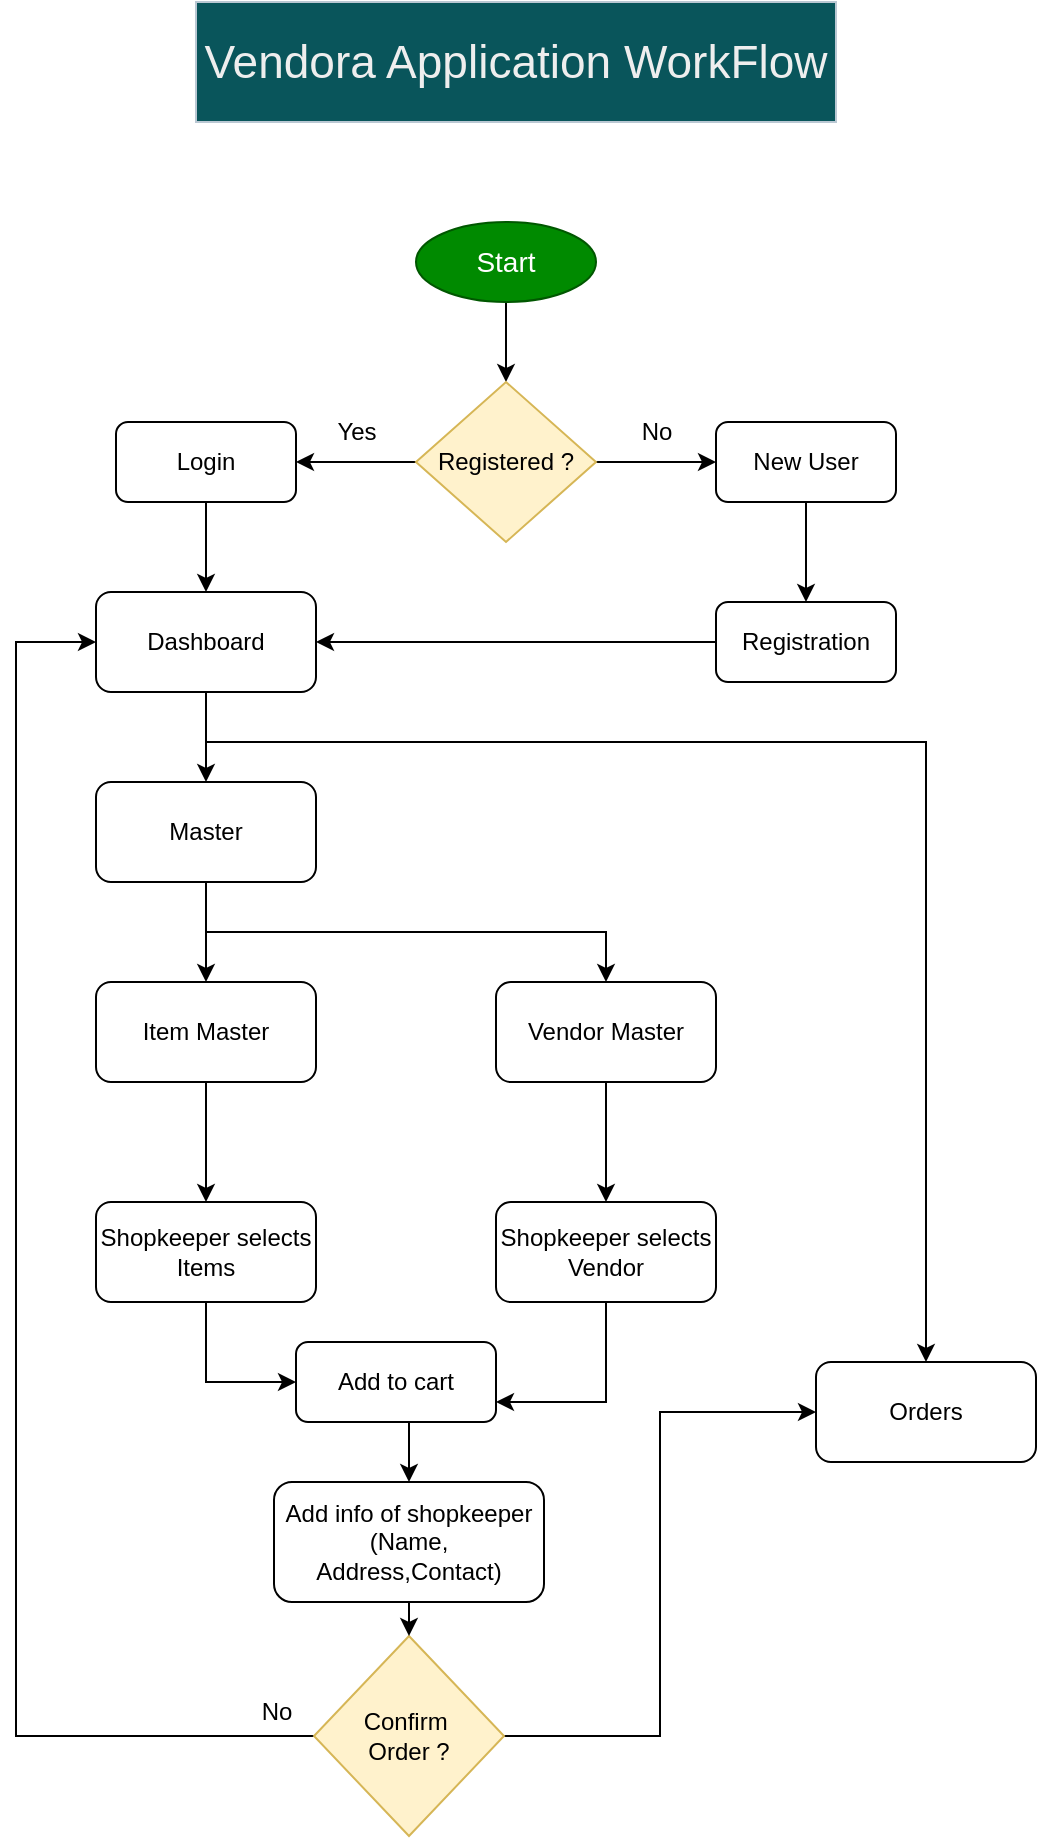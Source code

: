 <mxfile version="24.9.2">
  <diagram id="C5RBs43oDa-KdzZeNtuy" name="Page-1">
    <mxGraphModel dx="934" dy="485" grid="1" gridSize="10" guides="1" tooltips="1" connect="1" arrows="1" fold="1" page="1" pageScale="1" pageWidth="1169" pageHeight="1654" background="none" math="0" shadow="0">
      <root>
        <mxCell id="WIyWlLk6GJQsqaUBKTNV-0" />
        <mxCell id="WIyWlLk6GJQsqaUBKTNV-1" parent="WIyWlLk6GJQsqaUBKTNV-0" />
        <mxCell id="H0ZH2b96q6sk3cJOSCIK-0" value="&lt;font style=&quot;font-size: 23px;&quot;&gt;Vendora Application WorkFlow&lt;/font&gt;" style="rounded=0;whiteSpace=wrap;html=1;labelBackgroundColor=none;fillColor=#09555B;strokeColor=#BAC8D3;fontColor=#EEEEEE;" parent="WIyWlLk6GJQsqaUBKTNV-1" vertex="1">
          <mxGeometry x="430" y="10" width="320" height="60" as="geometry" />
        </mxCell>
        <mxCell id="k7PWy4P7F-KXpjFMV805-2" style="edgeStyle=orthogonalEdgeStyle;rounded=0;orthogonalLoop=1;jettySize=auto;html=1;exitX=0.5;exitY=1;exitDx=0;exitDy=0;entryX=0.5;entryY=0;entryDx=0;entryDy=0;" parent="WIyWlLk6GJQsqaUBKTNV-1" source="k7PWy4P7F-KXpjFMV805-0" target="k7PWy4P7F-KXpjFMV805-1" edge="1">
          <mxGeometry relative="1" as="geometry" />
        </mxCell>
        <mxCell id="k7PWy4P7F-KXpjFMV805-0" value="&lt;font style=&quot;font-size: 14px;&quot;&gt;Start&lt;/font&gt;" style="ellipse;whiteSpace=wrap;html=1;fillColor=#008a00;strokeColor=#005700;fontColor=#ffffff;" parent="WIyWlLk6GJQsqaUBKTNV-1" vertex="1">
          <mxGeometry x="540" y="120" width="90" height="40" as="geometry" />
        </mxCell>
        <mxCell id="k7PWy4P7F-KXpjFMV805-5" style="edgeStyle=orthogonalEdgeStyle;rounded=0;orthogonalLoop=1;jettySize=auto;html=1;exitX=0;exitY=0.5;exitDx=0;exitDy=0;entryX=1;entryY=0.5;entryDx=0;entryDy=0;" parent="WIyWlLk6GJQsqaUBKTNV-1" source="k7PWy4P7F-KXpjFMV805-1" target="k7PWy4P7F-KXpjFMV805-3" edge="1">
          <mxGeometry relative="1" as="geometry" />
        </mxCell>
        <mxCell id="k7PWy4P7F-KXpjFMV805-6" style="edgeStyle=orthogonalEdgeStyle;rounded=0;orthogonalLoop=1;jettySize=auto;html=1;exitX=1;exitY=0.5;exitDx=0;exitDy=0;entryX=0;entryY=0.5;entryDx=0;entryDy=0;" parent="WIyWlLk6GJQsqaUBKTNV-1" source="k7PWy4P7F-KXpjFMV805-1" target="k7PWy4P7F-KXpjFMV805-4" edge="1">
          <mxGeometry relative="1" as="geometry" />
        </mxCell>
        <mxCell id="k7PWy4P7F-KXpjFMV805-1" value="Registered ?" style="rhombus;whiteSpace=wrap;html=1;fillColor=#fff2cc;strokeColor=#d6b656;" parent="WIyWlLk6GJQsqaUBKTNV-1" vertex="1">
          <mxGeometry x="540" y="200" width="90" height="80" as="geometry" />
        </mxCell>
        <mxCell id="mg_qh-bY2OpJn6G6VID9-0" style="edgeStyle=orthogonalEdgeStyle;rounded=0;orthogonalLoop=1;jettySize=auto;html=1;exitX=0.5;exitY=1;exitDx=0;exitDy=0;entryX=0.5;entryY=0;entryDx=0;entryDy=0;" edge="1" parent="WIyWlLk6GJQsqaUBKTNV-1" source="k7PWy4P7F-KXpjFMV805-3" target="k7PWy4P7F-KXpjFMV805-12">
          <mxGeometry relative="1" as="geometry" />
        </mxCell>
        <mxCell id="k7PWy4P7F-KXpjFMV805-3" value="Login" style="rounded=1;whiteSpace=wrap;html=1;" parent="WIyWlLk6GJQsqaUBKTNV-1" vertex="1">
          <mxGeometry x="390" y="220" width="90" height="40" as="geometry" />
        </mxCell>
        <mxCell id="k7PWy4P7F-KXpjFMV805-11" style="edgeStyle=orthogonalEdgeStyle;rounded=0;orthogonalLoop=1;jettySize=auto;html=1;exitX=0.5;exitY=1;exitDx=0;exitDy=0;entryX=0.5;entryY=0;entryDx=0;entryDy=0;" parent="WIyWlLk6GJQsqaUBKTNV-1" source="k7PWy4P7F-KXpjFMV805-4" target="k7PWy4P7F-KXpjFMV805-10" edge="1">
          <mxGeometry relative="1" as="geometry" />
        </mxCell>
        <mxCell id="k7PWy4P7F-KXpjFMV805-4" value="New User" style="rounded=1;whiteSpace=wrap;html=1;" parent="WIyWlLk6GJQsqaUBKTNV-1" vertex="1">
          <mxGeometry x="690" y="220" width="90" height="40" as="geometry" />
        </mxCell>
        <mxCell id="k7PWy4P7F-KXpjFMV805-7" value="Yes" style="text;html=1;align=center;verticalAlign=middle;resizable=0;points=[];autosize=1;strokeColor=none;fillColor=none;" parent="WIyWlLk6GJQsqaUBKTNV-1" vertex="1">
          <mxGeometry x="490" y="210" width="40" height="30" as="geometry" />
        </mxCell>
        <mxCell id="k7PWy4P7F-KXpjFMV805-9" value="No" style="text;html=1;align=center;verticalAlign=middle;resizable=0;points=[];autosize=1;strokeColor=none;fillColor=none;" parent="WIyWlLk6GJQsqaUBKTNV-1" vertex="1">
          <mxGeometry x="640" y="210" width="40" height="30" as="geometry" />
        </mxCell>
        <mxCell id="mg_qh-bY2OpJn6G6VID9-1" style="edgeStyle=orthogonalEdgeStyle;rounded=0;orthogonalLoop=1;jettySize=auto;html=1;entryX=1;entryY=0.5;entryDx=0;entryDy=0;" edge="1" parent="WIyWlLk6GJQsqaUBKTNV-1" source="k7PWy4P7F-KXpjFMV805-10" target="k7PWy4P7F-KXpjFMV805-12">
          <mxGeometry relative="1" as="geometry" />
        </mxCell>
        <mxCell id="k7PWy4P7F-KXpjFMV805-10" value="Registration" style="rounded=1;whiteSpace=wrap;html=1;" parent="WIyWlLk6GJQsqaUBKTNV-1" vertex="1">
          <mxGeometry x="690" y="310" width="90" height="40" as="geometry" />
        </mxCell>
        <mxCell id="mg_qh-bY2OpJn6G6VID9-24" style="edgeStyle=orthogonalEdgeStyle;rounded=0;orthogonalLoop=1;jettySize=auto;html=1;exitX=0.5;exitY=1;exitDx=0;exitDy=0;entryX=0.5;entryY=0;entryDx=0;entryDy=0;" edge="1" parent="WIyWlLk6GJQsqaUBKTNV-1" source="k7PWy4P7F-KXpjFMV805-12" target="mg_qh-bY2OpJn6G6VID9-23">
          <mxGeometry relative="1" as="geometry" />
        </mxCell>
        <mxCell id="mg_qh-bY2OpJn6G6VID9-55" style="edgeStyle=orthogonalEdgeStyle;rounded=0;orthogonalLoop=1;jettySize=auto;html=1;exitX=0.5;exitY=1;exitDx=0;exitDy=0;entryX=0.5;entryY=0;entryDx=0;entryDy=0;" edge="1" parent="WIyWlLk6GJQsqaUBKTNV-1" source="k7PWy4P7F-KXpjFMV805-12" target="mg_qh-bY2OpJn6G6VID9-52">
          <mxGeometry relative="1" as="geometry">
            <Array as="points">
              <mxPoint x="435" y="380" />
              <mxPoint x="795" y="380" />
            </Array>
          </mxGeometry>
        </mxCell>
        <mxCell id="k7PWy4P7F-KXpjFMV805-12" value="Dashboard" style="rounded=1;whiteSpace=wrap;html=1;" parent="WIyWlLk6GJQsqaUBKTNV-1" vertex="1">
          <mxGeometry x="380" y="305" width="110" height="50" as="geometry" />
        </mxCell>
        <mxCell id="mg_qh-bY2OpJn6G6VID9-15" style="edgeStyle=orthogonalEdgeStyle;rounded=0;orthogonalLoop=1;jettySize=auto;html=1;exitX=0.5;exitY=1;exitDx=0;exitDy=0;entryX=0.5;entryY=0;entryDx=0;entryDy=0;" edge="1" parent="WIyWlLk6GJQsqaUBKTNV-1" source="mg_qh-bY2OpJn6G6VID9-5" target="mg_qh-bY2OpJn6G6VID9-13">
          <mxGeometry relative="1" as="geometry" />
        </mxCell>
        <mxCell id="mg_qh-bY2OpJn6G6VID9-5" value="Item Master&lt;span style=&quot;color: rgba(0, 0, 0, 0); font-family: monospace; font-size: 0px; text-align: start; text-wrap-mode: nowrap;&quot;&gt;%3CmxGraphModel%3E%3Croot%3E%3CmxCell%20id%3D%220%22%2F%3E%3CmxCell%20id%3D%221%22%20parent%3D%220%22%2F%3E%3CmxCell%20id%3D%222%22%20value%3D%22Admin%22%20style%3D%22rounded%3D1%3BwhiteSpace%3Dwrap%3Bhtml%3D1%3B%22%20vertex%3D%221%22%20parent%3D%221%22%3E%3CmxGeometry%20x%3D%22240%22%20y%3D%22420%22%20width%3D%22110%22%20height%3D%2250%22%20as%3D%22geometry%22%2F%3E%3C%2FmxCell%3E%3C%2Froot%3E%3C%2FmxGraphModel%3E&lt;/span&gt;" style="rounded=1;whiteSpace=wrap;html=1;" vertex="1" parent="WIyWlLk6GJQsqaUBKTNV-1">
          <mxGeometry x="380" y="500" width="110" height="50" as="geometry" />
        </mxCell>
        <mxCell id="mg_qh-bY2OpJn6G6VID9-16" style="edgeStyle=orthogonalEdgeStyle;rounded=0;orthogonalLoop=1;jettySize=auto;html=1;exitX=0.5;exitY=1;exitDx=0;exitDy=0;entryX=0.5;entryY=0;entryDx=0;entryDy=0;" edge="1" parent="WIyWlLk6GJQsqaUBKTNV-1" source="mg_qh-bY2OpJn6G6VID9-11" target="mg_qh-bY2OpJn6G6VID9-14">
          <mxGeometry relative="1" as="geometry" />
        </mxCell>
        <mxCell id="mg_qh-bY2OpJn6G6VID9-11" value="Vendor Master" style="rounded=1;whiteSpace=wrap;html=1;" vertex="1" parent="WIyWlLk6GJQsqaUBKTNV-1">
          <mxGeometry x="580" y="500" width="110" height="50" as="geometry" />
        </mxCell>
        <mxCell id="mg_qh-bY2OpJn6G6VID9-45" style="edgeStyle=orthogonalEdgeStyle;rounded=0;orthogonalLoop=1;jettySize=auto;html=1;exitX=0.5;exitY=1;exitDx=0;exitDy=0;entryX=0;entryY=0.5;entryDx=0;entryDy=0;" edge="1" parent="WIyWlLk6GJQsqaUBKTNV-1" source="mg_qh-bY2OpJn6G6VID9-13" target="mg_qh-bY2OpJn6G6VID9-43">
          <mxGeometry relative="1" as="geometry" />
        </mxCell>
        <mxCell id="mg_qh-bY2OpJn6G6VID9-13" value="Shopkeeper selects Items" style="rounded=1;whiteSpace=wrap;html=1;" vertex="1" parent="WIyWlLk6GJQsqaUBKTNV-1">
          <mxGeometry x="380" y="610" width="110" height="50" as="geometry" />
        </mxCell>
        <mxCell id="mg_qh-bY2OpJn6G6VID9-46" style="edgeStyle=orthogonalEdgeStyle;rounded=0;orthogonalLoop=1;jettySize=auto;html=1;exitX=0.5;exitY=1;exitDx=0;exitDy=0;entryX=1;entryY=0.75;entryDx=0;entryDy=0;" edge="1" parent="WIyWlLk6GJQsqaUBKTNV-1" source="mg_qh-bY2OpJn6G6VID9-14" target="mg_qh-bY2OpJn6G6VID9-43">
          <mxGeometry relative="1" as="geometry" />
        </mxCell>
        <mxCell id="mg_qh-bY2OpJn6G6VID9-14" value="Shopkeeper selects Vendor" style="rounded=1;whiteSpace=wrap;html=1;" vertex="1" parent="WIyWlLk6GJQsqaUBKTNV-1">
          <mxGeometry x="580" y="610" width="110" height="50" as="geometry" />
        </mxCell>
        <mxCell id="mg_qh-bY2OpJn6G6VID9-39" style="edgeStyle=orthogonalEdgeStyle;rounded=0;orthogonalLoop=1;jettySize=auto;html=1;exitX=0.5;exitY=1;exitDx=0;exitDy=0;entryX=0.5;entryY=0;entryDx=0;entryDy=0;" edge="1" parent="WIyWlLk6GJQsqaUBKTNV-1" source="mg_qh-bY2OpJn6G6VID9-23" target="mg_qh-bY2OpJn6G6VID9-5">
          <mxGeometry relative="1" as="geometry" />
        </mxCell>
        <mxCell id="mg_qh-bY2OpJn6G6VID9-41" style="edgeStyle=orthogonalEdgeStyle;rounded=0;orthogonalLoop=1;jettySize=auto;html=1;exitX=0.5;exitY=1;exitDx=0;exitDy=0;entryX=0.5;entryY=0;entryDx=0;entryDy=0;" edge="1" parent="WIyWlLk6GJQsqaUBKTNV-1" source="mg_qh-bY2OpJn6G6VID9-23" target="mg_qh-bY2OpJn6G6VID9-11">
          <mxGeometry relative="1" as="geometry" />
        </mxCell>
        <mxCell id="mg_qh-bY2OpJn6G6VID9-23" value="Master&lt;span style=&quot;color: rgba(0, 0, 0, 0); font-family: monospace; font-size: 0px; text-align: start; text-wrap-mode: nowrap;&quot;&gt;%3CmxGraphModel%3E%3Croot%3E%3CmxCell%20id%3D%220%22%2F%3E%3CmxCell%20id%3D%221%22%20parent%3D%220%22%2F%3E%3CmxCell%20id%3D%222%22%20value%3D%22Admin%22%20style%3D%22rounded%3D1%3BwhiteSpace%3Dwrap%3Bhtml%3D1%3B%22%20vertex%3D%221%22%20parent%3D%221%22%3E%3CmxGeometry%20x%3D%22240%22%20y%3D%22420%22%20width%3D%22110%22%20height%3D%2250%22%20as%3D%22geometry%22%2F%3E%3C%2FmxCell%3E%3C%2Froot%3E%3C%2FmxGraphModel%3E&lt;/span&gt;" style="rounded=1;whiteSpace=wrap;html=1;" vertex="1" parent="WIyWlLk6GJQsqaUBKTNV-1">
          <mxGeometry x="380" y="400" width="110" height="50" as="geometry" />
        </mxCell>
        <mxCell id="mg_qh-bY2OpJn6G6VID9-42" style="edgeStyle=orthogonalEdgeStyle;rounded=0;orthogonalLoop=1;jettySize=auto;html=1;exitX=0;exitY=0.5;exitDx=0;exitDy=0;entryX=0;entryY=0.5;entryDx=0;entryDy=0;" edge="1" parent="WIyWlLk6GJQsqaUBKTNV-1" source="mg_qh-bY2OpJn6G6VID9-28" target="k7PWy4P7F-KXpjFMV805-12">
          <mxGeometry relative="1" as="geometry">
            <Array as="points">
              <mxPoint x="340" y="877" />
              <mxPoint x="340" y="330" />
            </Array>
          </mxGeometry>
        </mxCell>
        <mxCell id="mg_qh-bY2OpJn6G6VID9-56" style="edgeStyle=orthogonalEdgeStyle;rounded=0;orthogonalLoop=1;jettySize=auto;html=1;exitX=1;exitY=0.5;exitDx=0;exitDy=0;entryX=0;entryY=0.5;entryDx=0;entryDy=0;" edge="1" parent="WIyWlLk6GJQsqaUBKTNV-1" source="mg_qh-bY2OpJn6G6VID9-28" target="mg_qh-bY2OpJn6G6VID9-52">
          <mxGeometry relative="1" as="geometry" />
        </mxCell>
        <mxCell id="mg_qh-bY2OpJn6G6VID9-28" value="Confirm&amp;nbsp;&lt;br&gt;Order ?" style="rhombus;whiteSpace=wrap;html=1;fillColor=#fff2cc;strokeColor=#d6b656;" vertex="1" parent="WIyWlLk6GJQsqaUBKTNV-1">
          <mxGeometry x="489" y="827" width="95" height="100" as="geometry" />
        </mxCell>
        <mxCell id="mg_qh-bY2OpJn6G6VID9-50" style="edgeStyle=orthogonalEdgeStyle;rounded=0;orthogonalLoop=1;jettySize=auto;html=1;exitX=0.5;exitY=1;exitDx=0;exitDy=0;entryX=0.5;entryY=0;entryDx=0;entryDy=0;" edge="1" parent="WIyWlLk6GJQsqaUBKTNV-1" source="mg_qh-bY2OpJn6G6VID9-43" target="mg_qh-bY2OpJn6G6VID9-49">
          <mxGeometry relative="1" as="geometry" />
        </mxCell>
        <mxCell id="mg_qh-bY2OpJn6G6VID9-43" value="Add to cart" style="rounded=1;whiteSpace=wrap;html=1;" vertex="1" parent="WIyWlLk6GJQsqaUBKTNV-1">
          <mxGeometry x="480" y="680" width="100" height="40" as="geometry" />
        </mxCell>
        <mxCell id="mg_qh-bY2OpJn6G6VID9-48" value="No" style="text;html=1;align=center;verticalAlign=middle;resizable=0;points=[];autosize=1;strokeColor=none;fillColor=none;" vertex="1" parent="WIyWlLk6GJQsqaUBKTNV-1">
          <mxGeometry x="450" y="850" width="40" height="30" as="geometry" />
        </mxCell>
        <mxCell id="mg_qh-bY2OpJn6G6VID9-51" style="edgeStyle=orthogonalEdgeStyle;rounded=0;orthogonalLoop=1;jettySize=auto;html=1;exitX=0.5;exitY=1;exitDx=0;exitDy=0;entryX=0.5;entryY=0;entryDx=0;entryDy=0;" edge="1" parent="WIyWlLk6GJQsqaUBKTNV-1" source="mg_qh-bY2OpJn6G6VID9-49" target="mg_qh-bY2OpJn6G6VID9-28">
          <mxGeometry relative="1" as="geometry" />
        </mxCell>
        <mxCell id="mg_qh-bY2OpJn6G6VID9-49" value="Add info of shopkeeper&lt;br&gt;(Name, Address,Contact)" style="rounded=1;whiteSpace=wrap;html=1;" vertex="1" parent="WIyWlLk6GJQsqaUBKTNV-1">
          <mxGeometry x="469" y="750" width="135" height="60" as="geometry" />
        </mxCell>
        <mxCell id="mg_qh-bY2OpJn6G6VID9-52" value="Orders" style="rounded=1;whiteSpace=wrap;html=1;" vertex="1" parent="WIyWlLk6GJQsqaUBKTNV-1">
          <mxGeometry x="740" y="690" width="110" height="50" as="geometry" />
        </mxCell>
      </root>
    </mxGraphModel>
  </diagram>
</mxfile>
